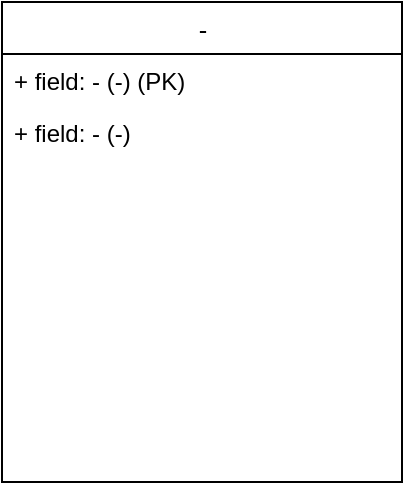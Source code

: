 <mxfile version="24.7.17" pages="2">
  <diagram name="DataBase" id="109w0cDtNgo6rvSvIwmg">
    <mxGraphModel dx="2852" dy="1376" grid="1" gridSize="10" guides="1" tooltips="1" connect="1" arrows="1" fold="1" page="1" pageScale="1" pageWidth="827" pageHeight="1169" math="0" shadow="0">
      <root>
        <mxCell id="0" />
        <mxCell id="1" parent="0" />
        <mxCell id="IvCUMCueEQQgLwGhGy_J-1" value="-" style="swimlane;html=1;fontStyle=1;align=center;verticalAlign=top;childLayout=stackLayout;horizontal=1;startSize=26;horizontalStack=0;resizeParent=1;resizeLast=0;collapsible=1;marginBottom=0;swimlaneFillColor=none;rounded=0;shadow=0;comic=0;labelBackgroundColor=none;strokeWidth=1;fillColor=none;fontFamily=Verdana;fontSize=12" parent="1" vertex="1">
          <mxGeometry x="-520" y="120" width="200" height="240" as="geometry" />
        </mxCell>
        <mxCell id="IvCUMCueEQQgLwGhGy_J-2" value="+ field: - (-) (PK)" style="text;html=1;strokeColor=none;fillColor=none;align=left;verticalAlign=top;spacingLeft=4;spacingRight=4;whiteSpace=wrap;overflow=hidden;rotatable=0;points=[[0,0.5],[1,0.5]];portConstraint=eastwest;" parent="IvCUMCueEQQgLwGhGy_J-1" vertex="1">
          <mxGeometry y="26" width="200" height="26" as="geometry" />
        </mxCell>
        <mxCell id="IvCUMCueEQQgLwGhGy_J-3" value="+ field: - (-)" style="text;html=1;strokeColor=none;fillColor=none;align=left;verticalAlign=top;spacingLeft=4;spacingRight=4;whiteSpace=wrap;overflow=hidden;rotatable=0;points=[[0,0.5],[1,0.5]];portConstraint=eastwest;" parent="IvCUMCueEQQgLwGhGy_J-1" vertex="1">
          <mxGeometry y="52" width="200" height="26" as="geometry" />
        </mxCell>
      </root>
    </mxGraphModel>
  </diagram>
  <diagram id="rgIQlf98w-t8QxUGDHmn" name="Application">
    <mxGraphModel dx="2065" dy="841" grid="1" gridSize="10" guides="1" tooltips="1" connect="1" arrows="1" fold="1" page="1" pageScale="1" pageWidth="827" pageHeight="1169" math="0" shadow="0">
      <root>
        <mxCell id="0" />
        <mxCell id="1" parent="0" />
        <mxCell id="M9BOSUZLHDLnejxjAZtS-5" style="edgeStyle=orthogonalEdgeStyle;rounded=0;orthogonalLoop=1;jettySize=auto;html=1;exitX=0.75;exitY=1;exitDx=0;exitDy=0;entryX=0.5;entryY=0;entryDx=0;entryDy=0;" parent="1" source="M9BOSUZLHDLnejxjAZtS-1" target="M9BOSUZLHDLnejxjAZtS-14" edge="1">
          <mxGeometry relative="1" as="geometry">
            <mxPoint x="-180" y="400" as="targetPoint" />
          </mxGeometry>
        </mxCell>
        <mxCell id="M9BOSUZLHDLnejxjAZtS-6" style="edgeStyle=orthogonalEdgeStyle;rounded=0;orthogonalLoop=1;jettySize=auto;html=1;exitX=0.5;exitY=1;exitDx=0;exitDy=0;entryX=0.5;entryY=0;entryDx=0;entryDy=0;" parent="1" source="M9BOSUZLHDLnejxjAZtS-1" target="M9BOSUZLHDLnejxjAZtS-18" edge="1">
          <mxGeometry relative="1" as="geometry">
            <mxPoint x="-420" y="400" as="targetPoint" />
          </mxGeometry>
        </mxCell>
        <mxCell id="M9BOSUZLHDLnejxjAZtS-32" style="edgeStyle=orthogonalEdgeStyle;rounded=0;orthogonalLoop=1;jettySize=auto;html=1;exitX=0.25;exitY=1;exitDx=0;exitDy=0;entryX=0.5;entryY=0;entryDx=0;entryDy=0;" parent="1" source="M9BOSUZLHDLnejxjAZtS-1" target="M9BOSUZLHDLnejxjAZtS-33" edge="1">
          <mxGeometry relative="1" as="geometry">
            <mxPoint x="-680" y="400.0" as="targetPoint" />
          </mxGeometry>
        </mxCell>
        <mxCell id="M9BOSUZLHDLnejxjAZtS-1" value="BaseMenu" style="swimlane;html=1;fontStyle=1;align=center;verticalAlign=top;childLayout=stackLayout;horizontal=1;startSize=26;horizontalStack=0;resizeParent=1;resizeLast=0;collapsible=1;marginBottom=0;swimlaneFillColor=none;rounded=0;shadow=0;comic=0;labelBackgroundColor=none;strokeWidth=1;fillColor=none;fontFamily=Verdana;fontSize=12" parent="1" vertex="1">
          <mxGeometry x="-520" y="120" width="200" height="200" as="geometry" />
        </mxCell>
        <mxCell id="VOHDeaMONZCKJzowzmzD-14" value="+ fun: MoveToPage (int)" style="text;html=1;strokeColor=none;fillColor=none;align=left;verticalAlign=top;spacingLeft=4;spacingRight=4;whiteSpace=wrap;overflow=hidden;rotatable=0;points=[[0,0.5],[1,0.5]];portConstraint=eastwest;" parent="M9BOSUZLHDLnejxjAZtS-1" vertex="1">
          <mxGeometry y="26" width="200" height="26" as="geometry" />
        </mxCell>
        <mxCell id="M9BOSUZLHDLnejxjAZtS-4" value="" style="shape=flexArrow;endArrow=classic;html=1;rounded=0;" parent="1" edge="1">
          <mxGeometry width="50" height="50" relative="1" as="geometry">
            <mxPoint x="-420" as="sourcePoint" />
            <mxPoint x="-420" y="120" as="targetPoint" />
          </mxGeometry>
        </mxCell>
        <mxCell id="M9BOSUZLHDLnejxjAZtS-14" value="&lt;span style=&quot;font-family: Helvetica; text-wrap: wrap;&quot;&gt;SinglePlay&lt;/span&gt;" style="swimlane;html=1;fontStyle=1;align=center;verticalAlign=top;childLayout=stackLayout;horizontal=1;startSize=26;horizontalStack=0;resizeParent=1;resizeLast=0;collapsible=1;marginBottom=0;swimlaneFillColor=none;rounded=0;shadow=0;comic=0;labelBackgroundColor=none;strokeWidth=1;fillColor=none;fontFamily=Verdana;fontSize=12;strokeColor=default;swimlaneLine=1;" parent="1" vertex="1">
          <mxGeometry x="-280" y="400" width="200" height="200" as="geometry" />
        </mxCell>
        <mxCell id="M9BOSUZLHDLnejxjAZtS-15" value="+ fun: - (-) (PK)" style="text;html=1;strokeColor=none;fillColor=none;align=left;verticalAlign=top;spacingLeft=4;spacingRight=4;whiteSpace=wrap;overflow=hidden;rotatable=0;points=[[0,0.5],[1,0.5]];portConstraint=eastwest;" parent="M9BOSUZLHDLnejxjAZtS-14" vertex="1">
          <mxGeometry y="26" width="200" height="26" as="geometry" />
        </mxCell>
        <mxCell id="M9BOSUZLHDLnejxjAZtS-26" style="edgeStyle=orthogonalEdgeStyle;rounded=0;orthogonalLoop=1;jettySize=auto;html=1;exitX=0.5;exitY=1;exitDx=0;exitDy=0;entryX=0.5;entryY=0;entryDx=0;entryDy=0;" parent="1" source="M9BOSUZLHDLnejxjAZtS-18" target="M9BOSUZLHDLnejxjAZtS-27" edge="1">
          <mxGeometry relative="1" as="geometry">
            <mxPoint x="-420" y="680" as="targetPoint" />
          </mxGeometry>
        </mxCell>
        <mxCell id="M9BOSUZLHDLnejxjAZtS-18" value="&lt;span style=&quot;font-family: Helvetica; text-wrap: wrap;&quot;&gt;Login/Registration&lt;/span&gt;" style="swimlane;html=1;fontStyle=1;align=center;verticalAlign=top;childLayout=stackLayout;horizontal=1;startSize=26;horizontalStack=0;resizeParent=1;resizeLast=0;collapsible=1;marginBottom=0;swimlaneFillColor=none;rounded=0;shadow=0;comic=0;labelBackgroundColor=none;strokeWidth=1;fillColor=none;fontFamily=Verdana;fontSize=12" parent="1" vertex="1">
          <mxGeometry x="-520" y="400" width="200" height="200" as="geometry" />
        </mxCell>
        <mxCell id="M9BOSUZLHDLnejxjAZtS-19" value="+ fun: - (-) (PK)" style="text;html=1;strokeColor=none;fillColor=none;align=left;verticalAlign=top;spacingLeft=4;spacingRight=4;whiteSpace=wrap;overflow=hidden;rotatable=0;points=[[0,0.5],[1,0.5]];portConstraint=eastwest;" parent="M9BOSUZLHDLnejxjAZtS-18" vertex="1">
          <mxGeometry y="26" width="200" height="26" as="geometry" />
        </mxCell>
        <mxCell id="M9BOSUZLHDLnejxjAZtS-22" value="&lt;span style=&quot;font-family: Helvetica; text-wrap: wrap;&quot;&gt;MultyPlay&lt;/span&gt;" style="swimlane;html=1;fontStyle=1;align=center;verticalAlign=top;childLayout=stackLayout;horizontal=1;startSize=26;horizontalStack=0;resizeParent=1;resizeLast=0;collapsible=1;marginBottom=0;swimlaneFillColor=none;rounded=0;shadow=0;comic=0;labelBackgroundColor=none;strokeWidth=1;fillColor=none;fontFamily=Verdana;fontSize=12" parent="1" vertex="1">
          <mxGeometry x="-520" y="960" width="200" height="200" as="geometry" />
        </mxCell>
        <mxCell id="M9BOSUZLHDLnejxjAZtS-23" value="+ fun: - (-) (PK)" style="text;html=1;strokeColor=none;fillColor=none;align=left;verticalAlign=top;spacingLeft=4;spacingRight=4;whiteSpace=wrap;overflow=hidden;rotatable=0;points=[[0,0.5],[1,0.5]];portConstraint=eastwest;" parent="M9BOSUZLHDLnejxjAZtS-22" vertex="1">
          <mxGeometry y="26" width="200" height="26" as="geometry" />
        </mxCell>
        <mxCell id="M9BOSUZLHDLnejxjAZtS-31" style="edgeStyle=orthogonalEdgeStyle;rounded=0;orthogonalLoop=1;jettySize=auto;html=1;exitX=0.5;exitY=1;exitDx=0;exitDy=0;entryX=0.5;entryY=0;entryDx=0;entryDy=0;" parent="1" source="M9BOSUZLHDLnejxjAZtS-27" target="M9BOSUZLHDLnejxjAZtS-22" edge="1">
          <mxGeometry relative="1" as="geometry" />
        </mxCell>
        <mxCell id="M9BOSUZLHDLnejxjAZtS-37" style="edgeStyle=orthogonalEdgeStyle;rounded=0;orthogonalLoop=1;jettySize=auto;html=1;exitX=0;exitY=1;exitDx=0;exitDy=0;entryX=0.5;entryY=1;entryDx=0;entryDy=0;" parent="1" source="M9BOSUZLHDLnejxjAZtS-27" target="M9BOSUZLHDLnejxjAZtS-33" edge="1">
          <mxGeometry relative="1" as="geometry" />
        </mxCell>
        <mxCell id="M9BOSUZLHDLnejxjAZtS-38" style="edgeStyle=orthogonalEdgeStyle;rounded=0;orthogonalLoop=1;jettySize=auto;html=1;exitX=0.75;exitY=1;exitDx=0;exitDy=0;entryX=0.5;entryY=0;entryDx=0;entryDy=0;" parent="1" source="M9BOSUZLHDLnejxjAZtS-27" target="M9BOSUZLHDLnejxjAZtS-39" edge="1">
          <mxGeometry relative="1" as="geometry">
            <mxPoint x="-160" y="920.0" as="targetPoint" />
          </mxGeometry>
        </mxCell>
        <mxCell id="M9BOSUZLHDLnejxjAZtS-47" style="edgeStyle=orthogonalEdgeStyle;rounded=0;orthogonalLoop=1;jettySize=auto;html=1;exitX=0.25;exitY=1;exitDx=0;exitDy=0;entryX=0.5;entryY=0;entryDx=0;entryDy=0;" parent="1" source="M9BOSUZLHDLnejxjAZtS-27" target="M9BOSUZLHDLnejxjAZtS-43" edge="1">
          <mxGeometry relative="1" as="geometry" />
        </mxCell>
        <mxCell id="VOHDeaMONZCKJzowzmzD-22" style="edgeStyle=orthogonalEdgeStyle;rounded=0;orthogonalLoop=1;jettySize=auto;html=1;exitX=1;exitY=1;exitDx=0;exitDy=0;entryX=0.5;entryY=0;entryDx=0;entryDy=0;" parent="1" source="M9BOSUZLHDLnejxjAZtS-27" target="VOHDeaMONZCKJzowzmzD-23" edge="1">
          <mxGeometry relative="1" as="geometry">
            <mxPoint x="160" y="960" as="targetPoint" />
            <Array as="points">
              <mxPoint x="-320" y="900" />
              <mxPoint x="60" y="900" />
            </Array>
          </mxGeometry>
        </mxCell>
        <mxCell id="M9BOSUZLHDLnejxjAZtS-27" value="RegMenu (BaseMenu Addon)" style="swimlane;html=1;fontStyle=1;align=center;verticalAlign=top;childLayout=stackLayout;horizontal=1;startSize=26;horizontalStack=0;resizeParent=1;resizeLast=0;collapsible=1;marginBottom=0;swimlaneFillColor=none;rounded=0;shadow=0;comic=0;labelBackgroundColor=none;strokeWidth=1;fillColor=none;fontFamily=Verdana;fontSize=12" parent="1" vertex="1">
          <mxGeometry x="-520" y="680" width="200" height="200" as="geometry" />
        </mxCell>
        <mxCell id="VOHDeaMONZCKJzowzmzD-17" value="+ fun: MoveToPage (int)" style="text;html=1;strokeColor=none;fillColor=none;align=left;verticalAlign=top;spacingLeft=4;spacingRight=4;whiteSpace=wrap;overflow=hidden;rotatable=0;points=[[0,0.5],[1,0.5]];portConstraint=eastwest;" parent="M9BOSUZLHDLnejxjAZtS-27" vertex="1">
          <mxGeometry y="26" width="200" height="26" as="geometry" />
        </mxCell>
        <mxCell id="M9BOSUZLHDLnejxjAZtS-33" value="&lt;span style=&quot;font-family: Helvetica; text-wrap: wrap;&quot;&gt;Settings&lt;/span&gt;" style="swimlane;html=1;fontStyle=1;align=center;verticalAlign=top;childLayout=stackLayout;horizontal=1;startSize=26;horizontalStack=0;resizeParent=1;resizeLast=0;collapsible=1;marginBottom=0;swimlaneFillColor=none;rounded=0;shadow=0;comic=0;labelBackgroundColor=none;strokeWidth=1;fillColor=none;fontFamily=Verdana;fontSize=12" parent="1" vertex="1">
          <mxGeometry x="-760" y="400" width="200" height="200" as="geometry" />
        </mxCell>
        <mxCell id="M9BOSUZLHDLnejxjAZtS-34" value="+ fun: - (-) (PK)" style="text;html=1;strokeColor=none;fillColor=none;align=left;verticalAlign=top;spacingLeft=4;spacingRight=4;whiteSpace=wrap;overflow=hidden;rotatable=0;points=[[0,0.5],[1,0.5]];portConstraint=eastwest;" parent="M9BOSUZLHDLnejxjAZtS-33" vertex="1">
          <mxGeometry y="26" width="200" height="26" as="geometry" />
        </mxCell>
        <mxCell id="M9BOSUZLHDLnejxjAZtS-39" value="&lt;span style=&quot;font-family: Helvetica; text-wrap: wrap;&quot;&gt;Quest&lt;/span&gt;" style="swimlane;html=1;fontStyle=1;align=center;verticalAlign=top;childLayout=stackLayout;horizontal=1;startSize=26;horizontalStack=0;resizeParent=1;resizeLast=0;collapsible=1;marginBottom=0;swimlaneFillColor=none;rounded=0;shadow=0;comic=0;labelBackgroundColor=none;strokeWidth=1;fillColor=none;fontFamily=Verdana;fontSize=12;strokeColor=default;swimlaneLine=1;" parent="1" vertex="1">
          <mxGeometry x="-280" y="960" width="200" height="200" as="geometry" />
        </mxCell>
        <mxCell id="M9BOSUZLHDLnejxjAZtS-40" value="+ fun: - (-) (PK)" style="text;html=1;strokeColor=none;fillColor=none;align=left;verticalAlign=top;spacingLeft=4;spacingRight=4;whiteSpace=wrap;overflow=hidden;rotatable=0;points=[[0,0.5],[1,0.5]];portConstraint=eastwest;" parent="M9BOSUZLHDLnejxjAZtS-39" vertex="1">
          <mxGeometry y="26" width="200" height="26" as="geometry" />
        </mxCell>
        <mxCell id="M9BOSUZLHDLnejxjAZtS-43" value="&lt;span style=&quot;font-family: Helvetica; text-wrap: wrap;&quot;&gt;GameHistory&lt;/span&gt;" style="swimlane;html=1;fontStyle=1;align=center;verticalAlign=top;childLayout=stackLayout;horizontal=1;startSize=26;horizontalStack=0;resizeParent=1;resizeLast=0;collapsible=1;marginBottom=0;swimlaneFillColor=none;rounded=0;shadow=0;comic=0;labelBackgroundColor=none;strokeWidth=1;fillColor=none;fontFamily=Verdana;fontSize=12;strokeColor=default;swimlaneLine=1;" parent="1" vertex="1">
          <mxGeometry x="-760" y="960" width="200" height="200" as="geometry" />
        </mxCell>
        <mxCell id="M9BOSUZLHDLnejxjAZtS-44" value="+ fun: - (-) (PK)" style="text;html=1;strokeColor=none;fillColor=none;align=left;verticalAlign=top;spacingLeft=4;spacingRight=4;whiteSpace=wrap;overflow=hidden;rotatable=0;points=[[0,0.5],[1,0.5]];portConstraint=eastwest;" parent="M9BOSUZLHDLnejxjAZtS-43" vertex="1">
          <mxGeometry y="26" width="200" height="26" as="geometry" />
        </mxCell>
        <mxCell id="VOHDeaMONZCKJzowzmzD-3" value="LeftMenu" style="swimlane;html=1;fontStyle=1;align=center;verticalAlign=top;childLayout=stackLayout;horizontal=1;startSize=26;horizontalStack=0;resizeParent=1;resizeLast=0;collapsible=1;marginBottom=0;swimlaneFillColor=none;rounded=0;shadow=0;comic=0;labelBackgroundColor=none;strokeWidth=1;fillColor=none;fontFamily=Verdana;fontSize=12" parent="1" vertex="1">
          <mxGeometry x="300" y="40" width="240" height="200" as="geometry" />
        </mxCell>
        <mxCell id="VOHDeaMONZCKJzowzmzD-16" value="+ fun: MoveToPage (int)" style="text;html=1;strokeColor=none;fillColor=none;align=left;verticalAlign=top;spacingLeft=4;spacingRight=4;whiteSpace=wrap;overflow=hidden;rotatable=0;points=[[0,0.5],[1,0.5]];portConstraint=eastwest;" parent="VOHDeaMONZCKJzowzmzD-3" vertex="1">
          <mxGeometry y="26" width="240" height="26" as="geometry" />
        </mxCell>
        <mxCell id="VOHDeaMONZCKJzowzmzD-8" value="NetController" style="swimlane;html=1;fontStyle=1;align=center;verticalAlign=top;childLayout=stackLayout;horizontal=1;startSize=26;horizontalStack=0;resizeParent=1;resizeLast=0;collapsible=1;marginBottom=0;swimlaneFillColor=none;rounded=0;shadow=0;comic=0;labelBackgroundColor=none;strokeWidth=1;fillColor=none;fontFamily=Verdana;fontSize=12" parent="1" vertex="1">
          <mxGeometry x="40" y="40" width="240" height="440" as="geometry" />
        </mxCell>
        <mxCell id="VOHDeaMONZCKJzowzmzD-10" value="+ fun: Login (string, string) (bool)" style="text;html=1;strokeColor=none;fillColor=none;align=left;verticalAlign=top;spacingLeft=4;spacingRight=4;whiteSpace=wrap;overflow=hidden;rotatable=0;points=[[0,0.5],[1,0.5]];portConstraint=eastwest;" parent="VOHDeaMONZCKJzowzmzD-8" vertex="1">
          <mxGeometry y="26" width="240" height="26" as="geometry" />
        </mxCell>
        <mxCell id="VOHDeaMONZCKJzowzmzD-11" value="+ fun: Registration (string, string)" style="text;html=1;strokeColor=none;fillColor=none;align=left;verticalAlign=top;spacingLeft=4;spacingRight=4;whiteSpace=wrap;overflow=hidden;rotatable=0;points=[[0,0.5],[1,0.5]];portConstraint=eastwest;" parent="VOHDeaMONZCKJzowzmzD-8" vertex="1">
          <mxGeometry y="52" width="240" height="26" as="geometry" />
        </mxCell>
        <mxCell id="VOHDeaMONZCKJzowzmzD-12" value="+ fun: StartLobby (string) (bool, id)" style="text;html=1;strokeColor=none;fillColor=none;align=left;verticalAlign=top;spacingLeft=4;spacingRight=4;whiteSpace=wrap;overflow=hidden;rotatable=0;points=[[0,0.5],[1,0.5]];portConstraint=eastwest;" parent="VOHDeaMONZCKJzowzmzD-8" vertex="1">
          <mxGeometry y="78" width="240" height="26" as="geometry" />
        </mxCell>
        <mxCell id="VOHDeaMONZCKJzowzmzD-15" value="+ fun: ConnectLobby (string, account) (id)" style="text;html=1;strokeColor=none;fillColor=none;align=left;verticalAlign=top;spacingLeft=4;spacingRight=4;whiteSpace=wrap;overflow=hidden;rotatable=0;points=[[0,0.5],[1,0.5]];portConstraint=eastwest;" parent="VOHDeaMONZCKJzowzmzD-8" vertex="1">
          <mxGeometry y="104" width="240" height="26" as="geometry" />
        </mxCell>
        <mxCell id="VOHDeaMONZCKJzowzmzD-13" value="+ fun: CreateMove (int [4x]) (bool, Estring)" style="text;html=1;strokeColor=none;fillColor=none;align=left;verticalAlign=top;spacingLeft=4;spacingRight=4;whiteSpace=wrap;overflow=hidden;rotatable=0;points=[[0,0.5],[1,0.5]];portConstraint=eastwest;" parent="VOHDeaMONZCKJzowzmzD-8" vertex="1">
          <mxGeometry y="130" width="240" height="26" as="geometry" />
        </mxCell>
        <mxCell id="VOHDeaMONZCKJzowzmzD-20" value="+ fun: GetHistory (string) (history)" style="text;html=1;strokeColor=none;fillColor=none;align=left;verticalAlign=top;spacingLeft=4;spacingRight=4;whiteSpace=wrap;overflow=hidden;rotatable=0;points=[[0,0.5],[1,0.5]];portConstraint=eastwest;" parent="VOHDeaMONZCKJzowzmzD-8" vertex="1">
          <mxGeometry y="156" width="240" height="26" as="geometry" />
        </mxCell>
        <mxCell id="VOHDeaMONZCKJzowzmzD-9" value="DataController" style="swimlane;html=1;fontStyle=1;align=center;verticalAlign=top;childLayout=stackLayout;horizontal=1;startSize=26;horizontalStack=0;resizeParent=1;resizeLast=0;collapsible=1;marginBottom=0;swimlaneFillColor=none;rounded=0;shadow=0;comic=0;labelBackgroundColor=none;strokeWidth=1;fillColor=none;fontFamily=Verdana;fontSize=12" parent="1" vertex="1">
          <mxGeometry x="560" y="40" width="240" height="200" as="geometry" />
        </mxCell>
        <mxCell id="VOHDeaMONZCKJzowzmzD-18" value="+ fun: SaveJson (account)" style="text;html=1;strokeColor=none;fillColor=none;align=left;verticalAlign=top;spacingLeft=4;spacingRight=4;whiteSpace=wrap;overflow=hidden;rotatable=0;points=[[0,0.5],[1,0.5]];portConstraint=eastwest;" parent="VOHDeaMONZCKJzowzmzD-9" vertex="1">
          <mxGeometry y="26" width="240" height="26" as="geometry" />
        </mxCell>
        <mxCell id="VOHDeaMONZCKJzowzmzD-19" value="+ fun: LoadJson (account)" style="text;html=1;strokeColor=none;fillColor=none;align=left;verticalAlign=top;spacingLeft=4;spacingRight=4;whiteSpace=wrap;overflow=hidden;rotatable=0;points=[[0,0.5],[1,0.5]];portConstraint=eastwest;" parent="VOHDeaMONZCKJzowzmzD-9" vertex="1">
          <mxGeometry y="52" width="240" height="26" as="geometry" />
        </mxCell>
        <mxCell id="VOHDeaMONZCKJzowzmzD-23" value="&lt;span style=&quot;font-family: Helvetica; text-wrap: wrap;&quot;&gt;HistoryParty&lt;/span&gt;" style="swimlane;html=1;fontStyle=1;align=center;verticalAlign=top;childLayout=stackLayout;horizontal=1;startSize=26;horizontalStack=0;resizeParent=1;resizeLast=0;collapsible=1;marginBottom=0;swimlaneFillColor=none;rounded=0;shadow=0;comic=0;labelBackgroundColor=none;strokeWidth=1;fillColor=none;fontFamily=Verdana;fontSize=12;strokeColor=default;swimlaneLine=1;" parent="1" vertex="1">
          <mxGeometry x="-40" y="960" width="200" height="200" as="geometry" />
        </mxCell>
        <mxCell id="VOHDeaMONZCKJzowzmzD-24" value="+ fun: - (-) (PK)" style="text;html=1;strokeColor=none;fillColor=none;align=left;verticalAlign=top;spacingLeft=4;spacingRight=4;whiteSpace=wrap;overflow=hidden;rotatable=0;points=[[0,0.5],[1,0.5]];portConstraint=eastwest;" parent="VOHDeaMONZCKJzowzmzD-23" vertex="1">
          <mxGeometry y="26" width="200" height="26" as="geometry" />
        </mxCell>
        <mxCell id="VOHDeaMONZCKJzowzmzD-25" value="MenuItems" style="swimlane;html=1;fontStyle=1;align=center;verticalAlign=top;childLayout=stackLayout;horizontal=1;startSize=26;horizontalStack=0;resizeParent=1;resizeLast=0;collapsible=1;marginBottom=0;swimlaneFillColor=none;rounded=0;shadow=0;comic=0;labelBackgroundColor=none;strokeWidth=1;fillColor=none;fontFamily=Verdana;fontSize=12" parent="1" vertex="1">
          <mxGeometry x="560" y="280" width="240" height="200" as="geometry" />
        </mxCell>
        <mxCell id="VOHDeaMONZCKJzowzmzD-26" value="+ field: MenuItem (int, string, activity)" style="text;html=1;strokeColor=none;fillColor=none;align=left;verticalAlign=top;spacingLeft=4;spacingRight=4;whiteSpace=wrap;overflow=hidden;rotatable=0;points=[[0,0.5],[1,0.5]];portConstraint=eastwest;" parent="VOHDeaMONZCKJzowzmzD-25" vertex="1">
          <mxGeometry y="26" width="240" height="26" as="geometry" />
        </mxCell>
      </root>
    </mxGraphModel>
  </diagram>
</mxfile>
